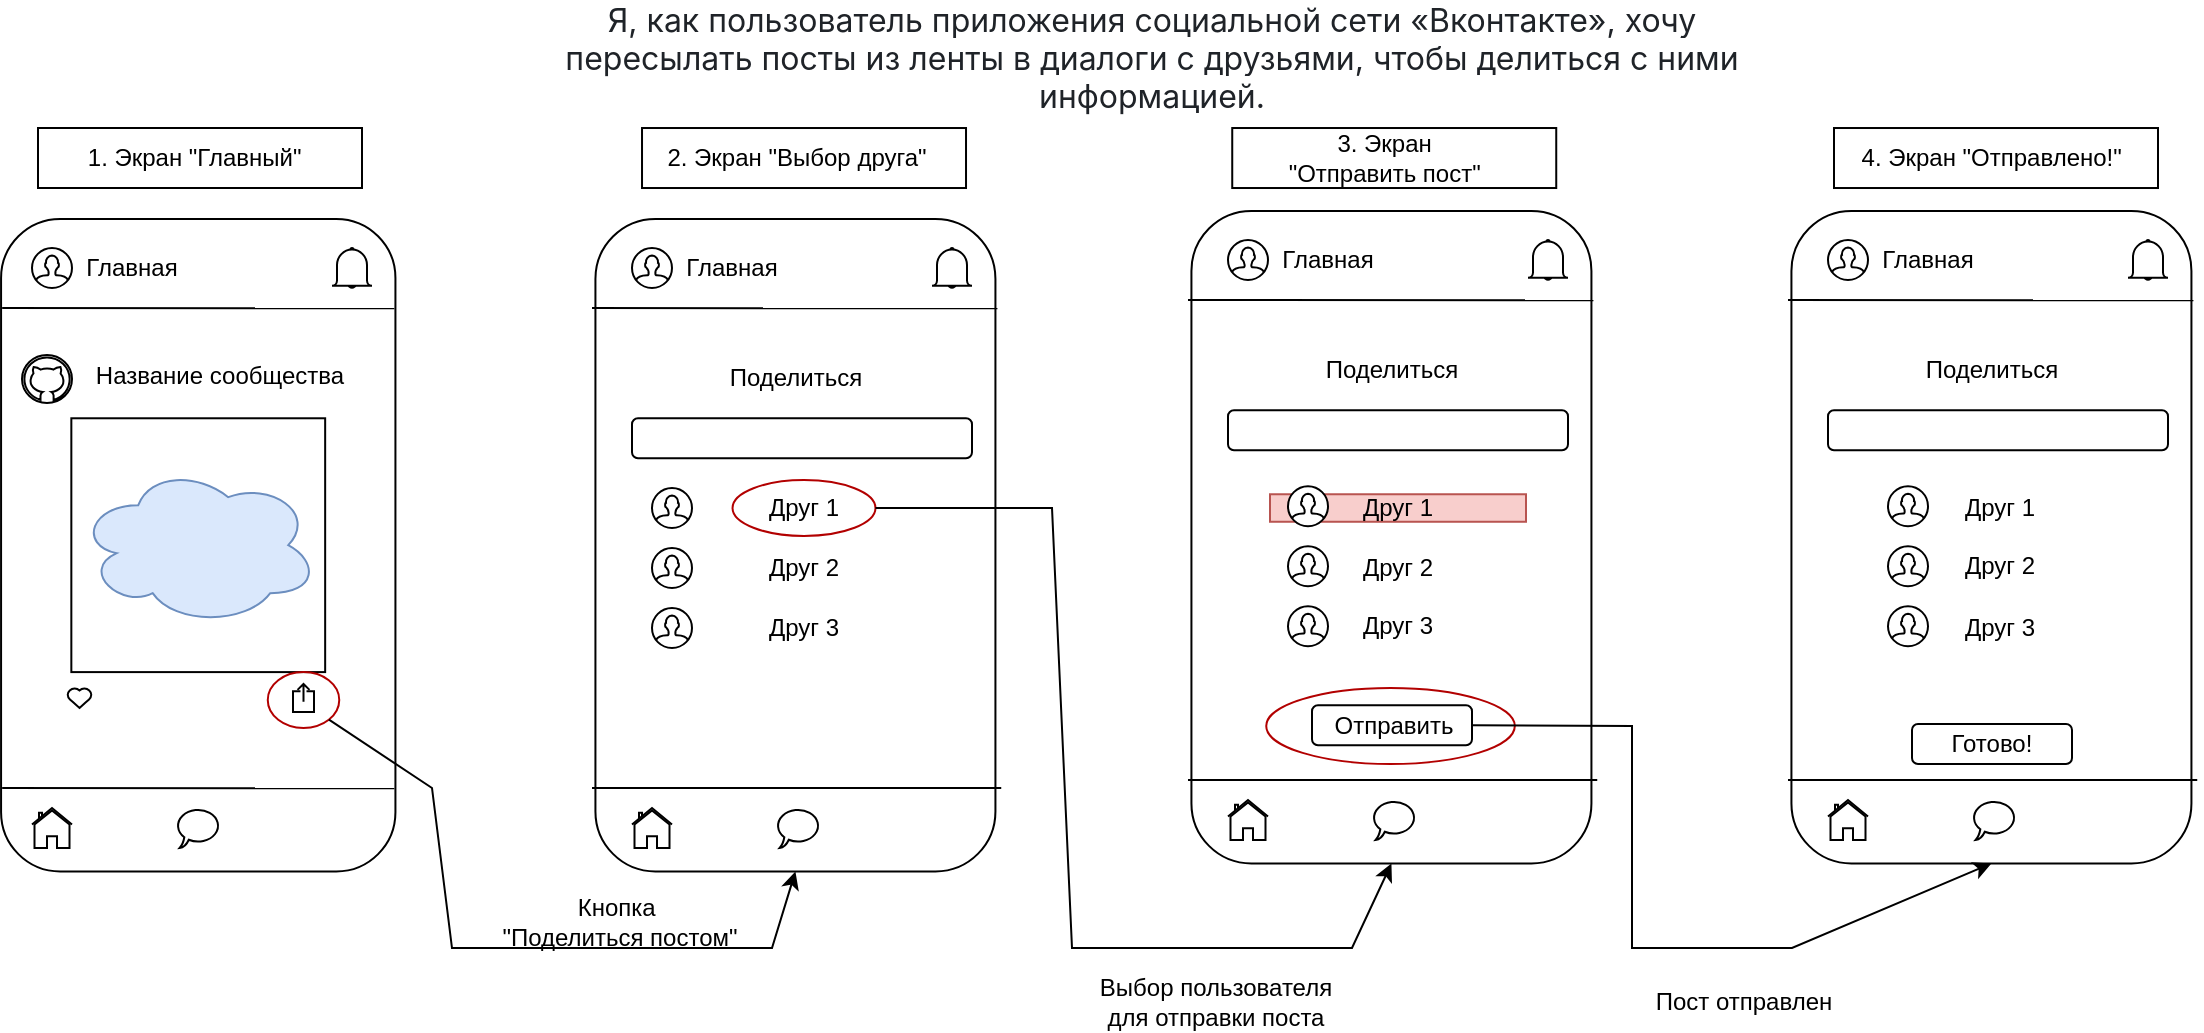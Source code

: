<mxfile version="24.8.0">
  <diagram name="Page-1" id="pLnqj0ZmoL0o-CIRCUhG">
    <mxGraphModel dx="1114" dy="2066" grid="1" gridSize="10" guides="1" tooltips="1" connect="1" arrows="1" fold="1" page="1" pageScale="1" pageWidth="1300" pageHeight="700" math="0" shadow="0">
      <root>
        <mxCell id="0" />
        <mxCell id="1" parent="0" />
        <mxCell id="-QncPaq0xCT176yH-oGc-1" value="&lt;span style=&quot;color: rgb(31, 35, 40); font-family: -apple-system, BlinkMacSystemFont, &amp;quot;Segoe UI&amp;quot;, &amp;quot;Noto Sans&amp;quot;, Helvetica, Arial, sans-serif, &amp;quot;Apple Color Emoji&amp;quot;, &amp;quot;Segoe UI Emoji&amp;quot;; font-size: 16px; text-align: start; background-color: rgb(255, 255, 255);&quot;&gt;Я, как пользователь приложения социальной сети «Вконтакте», хочу пересылать посты из ленты в диалоги с друзьями, чтобы делиться с ними информацией.&lt;/span&gt;" style="text;strokeColor=none;align=center;fillColor=none;html=1;verticalAlign=middle;whiteSpace=wrap;rounded=0;" parent="1" vertex="1">
          <mxGeometry x="320" y="-1300" width="640" height="30" as="geometry" />
        </mxCell>
        <mxCell id="-QncPaq0xCT176yH-oGc-4" value="" style="rounded=1;whiteSpace=wrap;html=1;rotation=90;" parent="1" vertex="1">
          <mxGeometry y="-1140" width="326.25" height="197.18" as="geometry" />
        </mxCell>
        <mxCell id="-QncPaq0xCT176yH-oGc-8" value="" style="endArrow=none;html=1;rounded=0;exitX=0.081;exitY=0.985;exitDx=0;exitDy=0;exitPerimeter=0;" parent="1" edge="1">
          <mxGeometry width="50" height="50" relative="1" as="geometry">
            <mxPoint x="65.073" y="-1159.999" as="sourcePoint" />
            <mxPoint x="261.17" y="-1159.89" as="targetPoint" />
          </mxGeometry>
        </mxCell>
        <mxCell id="-QncPaq0xCT176yH-oGc-10" value="Главная" style="text;strokeColor=none;align=center;fillColor=none;html=1;verticalAlign=middle;whiteSpace=wrap;rounded=0;" parent="1" vertex="1">
          <mxGeometry x="100" y="-1195" width="60" height="30" as="geometry" />
        </mxCell>
        <mxCell id="-QncPaq0xCT176yH-oGc-12" value="" style="html=1;verticalLabelPosition=bottom;align=center;labelBackgroundColor=#ffffff;verticalAlign=top;strokeWidth=1;shadow=0;shape=mxgraph.ios7.icons.user;" parent="1" vertex="1">
          <mxGeometry x="80" y="-1190" width="20" height="20" as="geometry" />
        </mxCell>
        <mxCell id="-QncPaq0xCT176yH-oGc-18" value="" style="html=1;verticalLabelPosition=bottom;align=center;labelBackgroundColor=#ffffff;verticalAlign=top;strokeWidth=1;shadow=0;dashed=0;shape=mxgraph.ios7.icons.bell;" parent="1" vertex="1">
          <mxGeometry x="230" y="-1190" width="20" height="20" as="geometry" />
        </mxCell>
        <mxCell id="-QncPaq0xCT176yH-oGc-19" value="" style="endArrow=none;html=1;rounded=0;exitX=0.081;exitY=0.985;exitDx=0;exitDy=0;exitPerimeter=0;" parent="1" edge="1">
          <mxGeometry width="50" height="50" relative="1" as="geometry">
            <mxPoint x="65.073" y="-919.999" as="sourcePoint" />
            <mxPoint x="261.17" y="-919.89" as="targetPoint" />
          </mxGeometry>
        </mxCell>
        <mxCell id="-QncPaq0xCT176yH-oGc-20" value="" style="html=1;verticalLabelPosition=bottom;align=center;labelBackgroundColor=#ffffff;verticalAlign=top;strokeWidth=1;shadow=0;dashed=0;shape=mxgraph.ios7.icons.home;" parent="1" vertex="1">
          <mxGeometry x="80" y="-910" width="20" height="20" as="geometry" />
        </mxCell>
        <mxCell id="-QncPaq0xCT176yH-oGc-22" value="" style="shape=image;html=1;verticalAlign=top;verticalLabelPosition=bottom;labelBackgroundColor=#ffffff;imageAspect=0;aspect=fixed;image=https://cdn4.iconfinder.com/data/icons/evil-icons-user-interface/64/magnifier-128.png" parent="1" vertex="1">
          <mxGeometry x="110" y="-914" width="28" height="28" as="geometry" />
        </mxCell>
        <mxCell id="-QncPaq0xCT176yH-oGc-24" value="" style="whiteSpace=wrap;html=1;shape=mxgraph.basic.oval_callout" parent="1" vertex="1">
          <mxGeometry x="151.97" y="-910" width="22.31" height="20" as="geometry" />
        </mxCell>
        <mxCell id="-QncPaq0xCT176yH-oGc-29" value="" style="shape=image;html=1;verticalAlign=top;verticalLabelPosition=bottom;labelBackgroundColor=#ffffff;imageAspect=0;aspect=fixed;image=https://cdn4.iconfinder.com/data/icons/evil-icons-user-interface/64/menu-128.png;imageBorder=none;imageBackground=none;" parent="1" vertex="1">
          <mxGeometry x="221" y="-910" width="24" height="24" as="geometry" />
        </mxCell>
        <mxCell id="-QncPaq0xCT176yH-oGc-32" value="Название сообщества&lt;div&gt;&lt;br&gt;&lt;/div&gt;" style="text;strokeColor=none;align=center;fillColor=none;html=1;verticalAlign=middle;whiteSpace=wrap;rounded=0;" parent="1" vertex="1">
          <mxGeometry x="110" y="-1126.25" width="128" height="13.75" as="geometry" />
        </mxCell>
        <mxCell id="-QncPaq0xCT176yH-oGc-33" value="" style="verticalLabelPosition=bottom;html=1;verticalAlign=top;align=center;shape=mxgraph.azure.github_code;pointerEvents=1;" parent="1" vertex="1">
          <mxGeometry x="75" y="-1136.5" width="25" height="24" as="geometry" />
        </mxCell>
        <mxCell id="-QncPaq0xCT176yH-oGc-36" value="" style="verticalLabelPosition=bottom;verticalAlign=top;html=1;shape=mxgraph.basic.heart" parent="1" vertex="1">
          <mxGeometry x="97.5" y="-970" width="12.5" height="10" as="geometry" />
        </mxCell>
        <mxCell id="-QncPaq0xCT176yH-oGc-37" value="" style="whiteSpace=wrap;html=1;aspect=fixed;" parent="1" vertex="1">
          <mxGeometry x="99.67" y="-1104.86" width="126.91" height="126.91" as="geometry" />
        </mxCell>
        <mxCell id="-QncPaq0xCT176yH-oGc-39" value="" style="html=1;verticalLabelPosition=bottom;align=center;labelBackgroundColor=#ffffff;verticalAlign=top;strokeWidth=1;shadow=0;dashed=0;shape=mxgraph.ios7.icons.share;" parent="1" vertex="1">
          <mxGeometry x="210.5" y="-972" width="10.5" height="14" as="geometry" />
        </mxCell>
        <mxCell id="-QncPaq0xCT176yH-oGc-44" value="" style="ellipse;whiteSpace=wrap;html=1;fillColor=none;fontColor=#ffffff;strokeColor=#B20000;" parent="1" vertex="1">
          <mxGeometry x="197.88" y="-977.95" width="35.75" height="27.95" as="geometry" />
        </mxCell>
        <mxCell id="-QncPaq0xCT176yH-oGc-45" value="" style="rounded=1;whiteSpace=wrap;html=1;rotation=90;" parent="1" vertex="1">
          <mxGeometry x="298.59" y="-1141.41" width="326.25" height="200" as="geometry" />
        </mxCell>
        <mxCell id="-QncPaq0xCT176yH-oGc-46" value="Главная" style="text;strokeColor=none;align=center;fillColor=none;html=1;verticalAlign=middle;whiteSpace=wrap;rounded=0;" parent="1" vertex="1">
          <mxGeometry x="400" y="-1195" width="60" height="30" as="geometry" />
        </mxCell>
        <mxCell id="-QncPaq0xCT176yH-oGc-47" value="" style="html=1;verticalLabelPosition=bottom;align=center;labelBackgroundColor=#ffffff;verticalAlign=top;strokeWidth=1;shadow=0;shape=mxgraph.ios7.icons.user;" parent="1" vertex="1">
          <mxGeometry x="380" y="-1190" width="20" height="20" as="geometry" />
        </mxCell>
        <mxCell id="-QncPaq0xCT176yH-oGc-48" value="" style="html=1;verticalLabelPosition=bottom;align=center;labelBackgroundColor=#ffffff;verticalAlign=top;strokeWidth=1;shadow=0;dashed=0;shape=mxgraph.ios7.icons.bell;" parent="1" vertex="1">
          <mxGeometry x="530" y="-1190" width="20" height="20" as="geometry" />
        </mxCell>
        <mxCell id="-QncPaq0xCT176yH-oGc-49" value="" style="html=1;verticalLabelPosition=bottom;align=center;labelBackgroundColor=#ffffff;verticalAlign=top;strokeWidth=1;shadow=0;dashed=0;shape=mxgraph.ios7.icons.home;" parent="1" vertex="1">
          <mxGeometry x="380" y="-910" width="20" height="20" as="geometry" />
        </mxCell>
        <mxCell id="-QncPaq0xCT176yH-oGc-50" value="" style="shape=image;html=1;verticalAlign=top;verticalLabelPosition=bottom;labelBackgroundColor=#ffffff;imageAspect=0;aspect=fixed;image=https://cdn4.iconfinder.com/data/icons/evil-icons-user-interface/64/magnifier-128.png" parent="1" vertex="1">
          <mxGeometry x="410" y="-914" width="28" height="28" as="geometry" />
        </mxCell>
        <mxCell id="-QncPaq0xCT176yH-oGc-51" value="" style="whiteSpace=wrap;html=1;shape=mxgraph.basic.oval_callout" parent="1" vertex="1">
          <mxGeometry x="451.97" y="-910" width="22.31" height="20" as="geometry" />
        </mxCell>
        <mxCell id="-QncPaq0xCT176yH-oGc-52" value="" style="shape=image;html=1;verticalAlign=top;verticalLabelPosition=bottom;labelBackgroundColor=#ffffff;imageAspect=0;aspect=fixed;image=https://cdn4.iconfinder.com/data/icons/evil-icons-user-interface/64/menu-128.png;imageBorder=none;imageBackground=none;" parent="1" vertex="1">
          <mxGeometry x="521" y="-910" width="24" height="24" as="geometry" />
        </mxCell>
        <mxCell id="-QncPaq0xCT176yH-oGc-58" value="" style="endArrow=none;html=1;rounded=0;entryX=0.137;entryY=-0.005;entryDx=0;entryDy=0;entryPerimeter=0;" parent="1" target="-QncPaq0xCT176yH-oGc-45" edge="1">
          <mxGeometry width="50" height="50" relative="1" as="geometry">
            <mxPoint x="360" y="-1160" as="sourcePoint" />
            <mxPoint x="430" y="-1160" as="targetPoint" />
          </mxGeometry>
        </mxCell>
        <mxCell id="-QncPaq0xCT176yH-oGc-59" value="" style="endArrow=none;html=1;rounded=0;entryX=0.137;entryY=-0.005;entryDx=0;entryDy=0;entryPerimeter=0;" parent="1" edge="1">
          <mxGeometry width="50" height="50" relative="1" as="geometry">
            <mxPoint x="360" y="-920" as="sourcePoint" />
            <mxPoint x="564.62" y="-920" as="targetPoint" />
          </mxGeometry>
        </mxCell>
        <mxCell id="-QncPaq0xCT176yH-oGc-61" value="" style="rounded=1;whiteSpace=wrap;html=1;" parent="1" vertex="1">
          <mxGeometry x="380" y="-1104.86" width="170" height="20" as="geometry" />
        </mxCell>
        <mxCell id="-QncPaq0xCT176yH-oGc-62" value="Поделиться" style="text;strokeColor=none;align=center;fillColor=none;html=1;verticalAlign=middle;whiteSpace=wrap;rounded=0;" parent="1" vertex="1">
          <mxGeometry x="397.71" y="-1131.38" width="128" height="13.75" as="geometry" />
        </mxCell>
        <mxCell id="-QncPaq0xCT176yH-oGc-64" value="" style="html=1;verticalLabelPosition=bottom;align=center;labelBackgroundColor=#ffffff;verticalAlign=top;strokeWidth=1;shadow=0;shape=mxgraph.ios7.icons.user;" parent="1" vertex="1">
          <mxGeometry x="390" y="-1070" width="20" height="20" as="geometry" />
        </mxCell>
        <mxCell id="-QncPaq0xCT176yH-oGc-65" value="" style="html=1;verticalLabelPosition=bottom;align=center;labelBackgroundColor=#ffffff;verticalAlign=top;strokeWidth=1;shadow=0;shape=mxgraph.ios7.icons.user;" parent="1" vertex="1">
          <mxGeometry x="390" y="-1040" width="20" height="20" as="geometry" />
        </mxCell>
        <mxCell id="-QncPaq0xCT176yH-oGc-66" value="" style="html=1;verticalLabelPosition=bottom;align=center;labelBackgroundColor=#ffffff;verticalAlign=top;strokeWidth=1;shadow=0;shape=mxgraph.ios7.icons.user;" parent="1" vertex="1">
          <mxGeometry x="390" y="-1010" width="20" height="20" as="geometry" />
        </mxCell>
        <mxCell id="-QncPaq0xCT176yH-oGc-69" value="Друг 1" style="text;strokeColor=none;align=center;fillColor=none;html=1;verticalAlign=middle;whiteSpace=wrap;rounded=0;" parent="1" vertex="1">
          <mxGeometry x="402" y="-1066.87" width="128" height="13.75" as="geometry" />
        </mxCell>
        <mxCell id="-QncPaq0xCT176yH-oGc-70" value="Друг 2" style="text;strokeColor=none;align=center;fillColor=none;html=1;verticalAlign=middle;whiteSpace=wrap;rounded=0;" parent="1" vertex="1">
          <mxGeometry x="402" y="-1036.87" width="128" height="13.75" as="geometry" />
        </mxCell>
        <mxCell id="-QncPaq0xCT176yH-oGc-71" value="Друг 3" style="text;strokeColor=none;align=center;fillColor=none;html=1;verticalAlign=middle;whiteSpace=wrap;rounded=0;" parent="1" vertex="1">
          <mxGeometry x="402" y="-1006.87" width="128" height="13.75" as="geometry" />
        </mxCell>
        <mxCell id="-QncPaq0xCT176yH-oGc-72" value="" style="ellipse;whiteSpace=wrap;html=1;fillColor=none;fontColor=#ffffff;strokeColor=#B20000;" parent="1" vertex="1">
          <mxGeometry x="430.27" y="-1073.97" width="71.47" height="27.95" as="geometry" />
        </mxCell>
        <mxCell id="-QncPaq0xCT176yH-oGc-74" value="" style="endArrow=classic;html=1;rounded=0;exitX=1;exitY=1;exitDx=0;exitDy=0;entryX=1;entryY=0.5;entryDx=0;entryDy=0;strokeWidth=1;" parent="1" source="-QncPaq0xCT176yH-oGc-44" target="-QncPaq0xCT176yH-oGc-45" edge="1">
          <mxGeometry width="50" height="50" relative="1" as="geometry">
            <mxPoint x="260" y="-1000" as="sourcePoint" />
            <mxPoint x="310" y="-1050" as="targetPoint" />
            <Array as="points">
              <mxPoint x="280" y="-920" />
              <mxPoint x="290" y="-840" />
              <mxPoint x="450" y="-840" />
            </Array>
          </mxGeometry>
        </mxCell>
        <mxCell id="-QncPaq0xCT176yH-oGc-75" value="" style="shape=image;html=1;verticalAlign=top;verticalLabelPosition=bottom;labelBackgroundColor=#ffffff;imageAspect=0;aspect=fixed;image=https://cdn4.iconfinder.com/data/icons/evil-icons-user-interface/64/magnifier-128.png" parent="1" vertex="1">
          <mxGeometry x="382.86" y="-1104" width="19.14" height="19.14" as="geometry" />
        </mxCell>
        <mxCell id="-QncPaq0xCT176yH-oGc-77" value="" style="rounded=1;whiteSpace=wrap;html=1;rotation=90;" parent="1" vertex="1">
          <mxGeometry x="596.59" y="-1145.41" width="326.25" height="200" as="geometry" />
        </mxCell>
        <mxCell id="-QncPaq0xCT176yH-oGc-78" value="Главная" style="text;strokeColor=none;align=center;fillColor=none;html=1;verticalAlign=middle;whiteSpace=wrap;rounded=0;" parent="1" vertex="1">
          <mxGeometry x="698" y="-1199" width="60" height="30" as="geometry" />
        </mxCell>
        <mxCell id="-QncPaq0xCT176yH-oGc-79" value="" style="html=1;verticalLabelPosition=bottom;align=center;labelBackgroundColor=#ffffff;verticalAlign=top;strokeWidth=1;shadow=0;shape=mxgraph.ios7.icons.user;" parent="1" vertex="1">
          <mxGeometry x="678" y="-1194" width="20" height="20" as="geometry" />
        </mxCell>
        <mxCell id="-QncPaq0xCT176yH-oGc-80" value="" style="html=1;verticalLabelPosition=bottom;align=center;labelBackgroundColor=#ffffff;verticalAlign=top;strokeWidth=1;shadow=0;dashed=0;shape=mxgraph.ios7.icons.bell;" parent="1" vertex="1">
          <mxGeometry x="828" y="-1194" width="20" height="20" as="geometry" />
        </mxCell>
        <mxCell id="-QncPaq0xCT176yH-oGc-81" value="" style="html=1;verticalLabelPosition=bottom;align=center;labelBackgroundColor=#ffffff;verticalAlign=top;strokeWidth=1;shadow=0;dashed=0;shape=mxgraph.ios7.icons.home;" parent="1" vertex="1">
          <mxGeometry x="678" y="-914" width="20" height="20" as="geometry" />
        </mxCell>
        <mxCell id="-QncPaq0xCT176yH-oGc-82" value="" style="shape=image;html=1;verticalAlign=top;verticalLabelPosition=bottom;labelBackgroundColor=#ffffff;imageAspect=0;aspect=fixed;image=https://cdn4.iconfinder.com/data/icons/evil-icons-user-interface/64/magnifier-128.png" parent="1" vertex="1">
          <mxGeometry x="708" y="-918" width="28" height="28" as="geometry" />
        </mxCell>
        <mxCell id="-QncPaq0xCT176yH-oGc-83" value="" style="whiteSpace=wrap;html=1;shape=mxgraph.basic.oval_callout" parent="1" vertex="1">
          <mxGeometry x="749.97" y="-914" width="22.31" height="20" as="geometry" />
        </mxCell>
        <mxCell id="-QncPaq0xCT176yH-oGc-84" value="" style="shape=image;html=1;verticalAlign=top;verticalLabelPosition=bottom;labelBackgroundColor=#ffffff;imageAspect=0;aspect=fixed;image=https://cdn4.iconfinder.com/data/icons/evil-icons-user-interface/64/menu-128.png;imageBorder=none;imageBackground=none;" parent="1" vertex="1">
          <mxGeometry x="819" y="-914" width="24" height="24" as="geometry" />
        </mxCell>
        <mxCell id="-QncPaq0xCT176yH-oGc-85" value="" style="endArrow=none;html=1;rounded=0;entryX=0.137;entryY=-0.005;entryDx=0;entryDy=0;entryPerimeter=0;" parent="1" target="-QncPaq0xCT176yH-oGc-77" edge="1">
          <mxGeometry width="50" height="50" relative="1" as="geometry">
            <mxPoint x="658" y="-1164" as="sourcePoint" />
            <mxPoint x="728" y="-1164" as="targetPoint" />
          </mxGeometry>
        </mxCell>
        <mxCell id="-QncPaq0xCT176yH-oGc-86" value="" style="endArrow=none;html=1;rounded=0;entryX=0.137;entryY=-0.005;entryDx=0;entryDy=0;entryPerimeter=0;" parent="1" edge="1">
          <mxGeometry width="50" height="50" relative="1" as="geometry">
            <mxPoint x="658" y="-924" as="sourcePoint" />
            <mxPoint x="862.62" y="-924" as="targetPoint" />
          </mxGeometry>
        </mxCell>
        <mxCell id="-QncPaq0xCT176yH-oGc-87" value="" style="rounded=1;whiteSpace=wrap;html=1;" parent="1" vertex="1">
          <mxGeometry x="678" y="-1108.86" width="170" height="20" as="geometry" />
        </mxCell>
        <mxCell id="-QncPaq0xCT176yH-oGc-88" value="Поделиться" style="text;strokeColor=none;align=center;fillColor=none;html=1;verticalAlign=middle;whiteSpace=wrap;rounded=0;" parent="1" vertex="1">
          <mxGeometry x="695.71" y="-1135.38" width="128" height="13.75" as="geometry" />
        </mxCell>
        <mxCell id="-QncPaq0xCT176yH-oGc-89" value="Друг 1" style="text;strokeColor=#b85450;align=center;fillColor=#f8cecc;html=1;verticalAlign=middle;whiteSpace=wrap;rounded=0;" parent="1" vertex="1">
          <mxGeometry x="699" y="-1066.87" width="128" height="13.75" as="geometry" />
        </mxCell>
        <mxCell id="-QncPaq0xCT176yH-oGc-90" value="Друг 2" style="text;strokeColor=none;align=center;fillColor=none;html=1;verticalAlign=middle;whiteSpace=wrap;rounded=0;" parent="1" vertex="1">
          <mxGeometry x="699" y="-1036.87" width="128" height="13.75" as="geometry" />
        </mxCell>
        <mxCell id="-QncPaq0xCT176yH-oGc-91" value="Друг 3" style="text;strokeColor=none;align=center;fillColor=none;html=1;verticalAlign=middle;whiteSpace=wrap;rounded=0;" parent="1" vertex="1">
          <mxGeometry x="699" y="-1007.74" width="128" height="13.75" as="geometry" />
        </mxCell>
        <mxCell id="-QncPaq0xCT176yH-oGc-92" value="" style="endArrow=classic;html=1;rounded=0;entryX=1;entryY=0.5;entryDx=0;entryDy=0;strokeWidth=1;" parent="1" target="-QncPaq0xCT176yH-oGc-77" edge="1" source="-QncPaq0xCT176yH-oGc-72">
          <mxGeometry width="50" height="50" relative="1" as="geometry">
            <mxPoint x="560" y="-1045" as="sourcePoint" />
            <mxPoint x="608" y="-1054" as="targetPoint" />
            <Array as="points">
              <mxPoint x="590" y="-1060" />
              <mxPoint x="600" y="-840" />
              <mxPoint x="740" y="-840" />
            </Array>
          </mxGeometry>
        </mxCell>
        <mxCell id="-QncPaq0xCT176yH-oGc-93" value="" style="shape=image;html=1;verticalAlign=top;verticalLabelPosition=bottom;labelBackgroundColor=#ffffff;imageAspect=0;aspect=fixed;image=https://cdn4.iconfinder.com/data/icons/evil-icons-user-interface/64/magnifier-128.png" parent="1" vertex="1">
          <mxGeometry x="680.86" y="-1108" width="19.14" height="19.14" as="geometry" />
        </mxCell>
        <mxCell id="-QncPaq0xCT176yH-oGc-94" value="" style="html=1;verticalLabelPosition=bottom;align=center;labelBackgroundColor=#ffffff;verticalAlign=top;strokeWidth=1;shadow=0;shape=mxgraph.ios7.icons.user;" parent="1" vertex="1">
          <mxGeometry x="708" y="-1070.87" width="20" height="20" as="geometry" />
        </mxCell>
        <mxCell id="-QncPaq0xCT176yH-oGc-95" value="" style="html=1;verticalLabelPosition=bottom;align=center;labelBackgroundColor=#ffffff;verticalAlign=top;strokeWidth=1;shadow=0;shape=mxgraph.ios7.icons.user;" parent="1" vertex="1">
          <mxGeometry x="708" y="-1040.87" width="20" height="20" as="geometry" />
        </mxCell>
        <mxCell id="-QncPaq0xCT176yH-oGc-96" value="" style="html=1;verticalLabelPosition=bottom;align=center;labelBackgroundColor=#ffffff;verticalAlign=top;strokeWidth=1;shadow=0;shape=mxgraph.ios7.icons.user;" parent="1" vertex="1">
          <mxGeometry x="708" y="-1010.87" width="20" height="20" as="geometry" />
        </mxCell>
        <mxCell id="-QncPaq0xCT176yH-oGc-97" value="" style="rounded=1;whiteSpace=wrap;html=1;" parent="1" vertex="1">
          <mxGeometry x="720" y="-961.41" width="80" height="20" as="geometry" />
        </mxCell>
        <mxCell id="-QncPaq0xCT176yH-oGc-98" value="Отправить" style="text;strokeColor=none;align=center;fillColor=none;html=1;verticalAlign=middle;whiteSpace=wrap;rounded=0;" parent="1" vertex="1">
          <mxGeometry x="697.12" y="-958.0" width="128" height="13.75" as="geometry" />
        </mxCell>
        <mxCell id="-QncPaq0xCT176yH-oGc-99" value="" style="ellipse;whiteSpace=wrap;html=1;fillColor=none;fontColor=#ffffff;strokeColor=#B20000;" parent="1" vertex="1">
          <mxGeometry x="697.12" y="-970" width="124.29" height="38" as="geometry" />
        </mxCell>
        <mxCell id="-QncPaq0xCT176yH-oGc-100" value="" style="rounded=1;whiteSpace=wrap;html=1;rotation=90;" parent="1" vertex="1">
          <mxGeometry x="896.59" y="-1145.41" width="326.25" height="200" as="geometry" />
        </mxCell>
        <mxCell id="-QncPaq0xCT176yH-oGc-101" value="Главная" style="text;strokeColor=none;align=center;fillColor=none;html=1;verticalAlign=middle;whiteSpace=wrap;rounded=0;" parent="1" vertex="1">
          <mxGeometry x="998" y="-1199" width="60" height="30" as="geometry" />
        </mxCell>
        <mxCell id="-QncPaq0xCT176yH-oGc-102" value="" style="html=1;verticalLabelPosition=bottom;align=center;labelBackgroundColor=#ffffff;verticalAlign=top;strokeWidth=1;shadow=0;shape=mxgraph.ios7.icons.user;" parent="1" vertex="1">
          <mxGeometry x="978" y="-1194" width="20" height="20" as="geometry" />
        </mxCell>
        <mxCell id="-QncPaq0xCT176yH-oGc-103" value="" style="html=1;verticalLabelPosition=bottom;align=center;labelBackgroundColor=#ffffff;verticalAlign=top;strokeWidth=1;shadow=0;dashed=0;shape=mxgraph.ios7.icons.bell;" parent="1" vertex="1">
          <mxGeometry x="1128" y="-1194" width="20" height="20" as="geometry" />
        </mxCell>
        <mxCell id="-QncPaq0xCT176yH-oGc-104" value="" style="html=1;verticalLabelPosition=bottom;align=center;labelBackgroundColor=#ffffff;verticalAlign=top;strokeWidth=1;shadow=0;dashed=0;shape=mxgraph.ios7.icons.home;" parent="1" vertex="1">
          <mxGeometry x="978" y="-914" width="20" height="20" as="geometry" />
        </mxCell>
        <mxCell id="-QncPaq0xCT176yH-oGc-105" value="" style="shape=image;html=1;verticalAlign=top;verticalLabelPosition=bottom;labelBackgroundColor=#ffffff;imageAspect=0;aspect=fixed;image=https://cdn4.iconfinder.com/data/icons/evil-icons-user-interface/64/magnifier-128.png" parent="1" vertex="1">
          <mxGeometry x="1008" y="-918" width="28" height="28" as="geometry" />
        </mxCell>
        <mxCell id="-QncPaq0xCT176yH-oGc-106" value="" style="whiteSpace=wrap;html=1;shape=mxgraph.basic.oval_callout" parent="1" vertex="1">
          <mxGeometry x="1049.97" y="-914" width="22.31" height="20" as="geometry" />
        </mxCell>
        <mxCell id="-QncPaq0xCT176yH-oGc-107" value="" style="shape=image;html=1;verticalAlign=top;verticalLabelPosition=bottom;labelBackgroundColor=#ffffff;imageAspect=0;aspect=fixed;image=https://cdn4.iconfinder.com/data/icons/evil-icons-user-interface/64/menu-128.png;imageBorder=none;imageBackground=none;" parent="1" vertex="1">
          <mxGeometry x="1119" y="-914" width="24" height="24" as="geometry" />
        </mxCell>
        <mxCell id="-QncPaq0xCT176yH-oGc-108" value="" style="endArrow=none;html=1;rounded=0;entryX=0.137;entryY=-0.005;entryDx=0;entryDy=0;entryPerimeter=0;" parent="1" target="-QncPaq0xCT176yH-oGc-100" edge="1">
          <mxGeometry width="50" height="50" relative="1" as="geometry">
            <mxPoint x="958" y="-1164" as="sourcePoint" />
            <mxPoint x="1028" y="-1164" as="targetPoint" />
          </mxGeometry>
        </mxCell>
        <mxCell id="-QncPaq0xCT176yH-oGc-109" value="" style="endArrow=none;html=1;rounded=0;entryX=0.137;entryY=-0.005;entryDx=0;entryDy=0;entryPerimeter=0;" parent="1" edge="1">
          <mxGeometry width="50" height="50" relative="1" as="geometry">
            <mxPoint x="958" y="-924" as="sourcePoint" />
            <mxPoint x="1162.62" y="-924" as="targetPoint" />
          </mxGeometry>
        </mxCell>
        <mxCell id="-QncPaq0xCT176yH-oGc-110" value="" style="rounded=1;whiteSpace=wrap;html=1;" parent="1" vertex="1">
          <mxGeometry x="978" y="-1108.86" width="170" height="20" as="geometry" />
        </mxCell>
        <mxCell id="-QncPaq0xCT176yH-oGc-111" value="Поделиться" style="text;strokeColor=none;align=center;fillColor=none;html=1;verticalAlign=middle;whiteSpace=wrap;rounded=0;" parent="1" vertex="1">
          <mxGeometry x="995.71" y="-1135.38" width="128" height="13.75" as="geometry" />
        </mxCell>
        <mxCell id="-QncPaq0xCT176yH-oGc-112" value="Друг 1" style="text;strokeColor=none;align=center;fillColor=none;html=1;verticalAlign=middle;whiteSpace=wrap;rounded=0;" parent="1" vertex="1">
          <mxGeometry x="1000" y="-1066.87" width="128" height="13.75" as="geometry" />
        </mxCell>
        <mxCell id="-QncPaq0xCT176yH-oGc-113" value="Друг 2" style="text;strokeColor=none;align=center;fillColor=none;html=1;verticalAlign=middle;whiteSpace=wrap;rounded=0;" parent="1" vertex="1">
          <mxGeometry x="1000" y="-1037.74" width="128" height="13.75" as="geometry" />
        </mxCell>
        <mxCell id="-QncPaq0xCT176yH-oGc-114" value="Друг 3" style="text;strokeColor=none;align=center;fillColor=none;html=1;verticalAlign=middle;whiteSpace=wrap;rounded=0;" parent="1" vertex="1">
          <mxGeometry x="1000" y="-1006.87" width="128" height="13.75" as="geometry" />
        </mxCell>
        <mxCell id="-QncPaq0xCT176yH-oGc-115" value="" style="endArrow=classic;html=1;rounded=0;entryX=1;entryY=0.5;entryDx=0;entryDy=0;exitX=1;exitY=0.5;exitDx=0;exitDy=0;strokeWidth=1;" parent="1" target="-QncPaq0xCT176yH-oGc-100" edge="1" source="-QncPaq0xCT176yH-oGc-97">
          <mxGeometry width="50" height="50" relative="1" as="geometry">
            <mxPoint x="790" y="-940" as="sourcePoint" />
            <mxPoint x="908" y="-1054" as="targetPoint" />
            <Array as="points">
              <mxPoint x="880" y="-951" />
              <mxPoint x="880" y="-840" />
              <mxPoint x="960" y="-840" />
            </Array>
          </mxGeometry>
        </mxCell>
        <mxCell id="-QncPaq0xCT176yH-oGc-116" value="" style="shape=image;html=1;verticalAlign=top;verticalLabelPosition=bottom;labelBackgroundColor=#ffffff;imageAspect=0;aspect=fixed;image=https://cdn4.iconfinder.com/data/icons/evil-icons-user-interface/64/magnifier-128.png" parent="1" vertex="1">
          <mxGeometry x="980.86" y="-1108" width="19.14" height="19.14" as="geometry" />
        </mxCell>
        <mxCell id="-QncPaq0xCT176yH-oGc-117" value="" style="html=1;verticalLabelPosition=bottom;align=center;labelBackgroundColor=#ffffff;verticalAlign=top;strokeWidth=1;shadow=0;shape=mxgraph.ios7.icons.user;" parent="1" vertex="1">
          <mxGeometry x="1008" y="-1070.87" width="20" height="20" as="geometry" />
        </mxCell>
        <mxCell id="-QncPaq0xCT176yH-oGc-118" value="" style="html=1;verticalLabelPosition=bottom;align=center;labelBackgroundColor=#ffffff;verticalAlign=top;strokeWidth=1;shadow=0;shape=mxgraph.ios7.icons.user;" parent="1" vertex="1">
          <mxGeometry x="1008" y="-1040.87" width="20" height="20" as="geometry" />
        </mxCell>
        <mxCell id="-QncPaq0xCT176yH-oGc-119" value="" style="html=1;verticalLabelPosition=bottom;align=center;labelBackgroundColor=#ffffff;verticalAlign=top;strokeWidth=1;shadow=0;shape=mxgraph.ios7.icons.user;" parent="1" vertex="1">
          <mxGeometry x="1008" y="-1010.87" width="20" height="20" as="geometry" />
        </mxCell>
        <mxCell id="-QncPaq0xCT176yH-oGc-121" value="" style="rounded=1;whiteSpace=wrap;html=1;" parent="1" vertex="1">
          <mxGeometry x="1020" y="-952" width="80" height="20" as="geometry" />
        </mxCell>
        <mxCell id="-QncPaq0xCT176yH-oGc-122" value="Готово!" style="text;strokeColor=none;align=center;fillColor=none;html=1;verticalAlign=middle;whiteSpace=wrap;rounded=0;" parent="1" vertex="1">
          <mxGeometry x="995.71" y="-948.87" width="128" height="13.75" as="geometry" />
        </mxCell>
        <mxCell id="zYGzNhEF1717iJkyMXJU-1" value="" style="rounded=0;whiteSpace=wrap;html=1;" vertex="1" parent="1">
          <mxGeometry x="83" y="-1250" width="162" height="30" as="geometry" />
        </mxCell>
        <mxCell id="zYGzNhEF1717iJkyMXJU-2" value="1. Экран &quot;Главный&quot;&amp;nbsp;" style="text;strokeColor=none;align=center;fillColor=none;html=1;verticalAlign=middle;whiteSpace=wrap;rounded=0;" vertex="1" parent="1">
          <mxGeometry x="98.58" y="-1241.87" width="128" height="13.75" as="geometry" />
        </mxCell>
        <mxCell id="zYGzNhEF1717iJkyMXJU-3" value="" style="rounded=0;whiteSpace=wrap;html=1;" vertex="1" parent="1">
          <mxGeometry x="385.01" y="-1249.99" width="162" height="30" as="geometry" />
        </mxCell>
        <mxCell id="zYGzNhEF1717iJkyMXJU-4" value="2. Экран &quot;Выбор друга&quot;" style="text;strokeColor=none;align=center;fillColor=none;html=1;verticalAlign=middle;whiteSpace=wrap;rounded=0;" vertex="1" parent="1">
          <mxGeometry x="382.86" y="-1241.87" width="159.41" height="13.75" as="geometry" />
        </mxCell>
        <mxCell id="zYGzNhEF1717iJkyMXJU-5" value="" style="rounded=0;whiteSpace=wrap;html=1;" vertex="1" parent="1">
          <mxGeometry x="680.12" y="-1249.99" width="162" height="30" as="geometry" />
        </mxCell>
        <mxCell id="zYGzNhEF1717iJkyMXJU-6" value="3. Экран&amp;nbsp;&lt;div&gt;&quot;Отправить пост&quot;&amp;nbsp;&lt;/div&gt;" style="text;strokeColor=none;align=center;fillColor=none;html=1;verticalAlign=middle;whiteSpace=wrap;rounded=0;" vertex="1" parent="1">
          <mxGeometry x="685.71" y="-1241.88" width="144.3" height="13.75" as="geometry" />
        </mxCell>
        <mxCell id="zYGzNhEF1717iJkyMXJU-7" value="" style="rounded=0;whiteSpace=wrap;html=1;" vertex="1" parent="1">
          <mxGeometry x="981" y="-1249.99" width="162" height="30" as="geometry" />
        </mxCell>
        <mxCell id="zYGzNhEF1717iJkyMXJU-8" value="4. Экран &quot;Отправлено!&quot;&amp;nbsp;" style="text;strokeColor=none;align=center;fillColor=none;html=1;verticalAlign=middle;whiteSpace=wrap;rounded=0;" vertex="1" parent="1">
          <mxGeometry x="985.29" y="-1241.88" width="153.42" height="13.75" as="geometry" />
        </mxCell>
        <mxCell id="zYGzNhEF1717iJkyMXJU-10" value="" style="ellipse;shape=cloud;whiteSpace=wrap;html=1;fillColor=#dae8fc;strokeColor=#6c8ebf;" vertex="1" parent="1">
          <mxGeometry x="103.13" y="-1081.41" width="120" height="80" as="geometry" />
        </mxCell>
        <mxCell id="zYGzNhEF1717iJkyMXJU-11" value="Кнопка&amp;nbsp;&lt;div&gt;&quot;Поделиться постом&quot;&lt;/div&gt;" style="text;strokeColor=none;align=center;fillColor=none;html=1;verticalAlign=middle;whiteSpace=wrap;rounded=0;" vertex="1" parent="1">
          <mxGeometry x="310.0" y="-860" width="128" height="13.75" as="geometry" />
        </mxCell>
        <mxCell id="zYGzNhEF1717iJkyMXJU-19" value="Выбор пользователя&lt;div&gt;для отправки&amp;nbsp;&lt;span style=&quot;background-color: initial;&quot;&gt;поста&lt;/span&gt;&lt;/div&gt;" style="text;strokeColor=none;align=center;fillColor=none;html=1;verticalAlign=middle;whiteSpace=wrap;rounded=0;" vertex="1" parent="1">
          <mxGeometry x="608" y="-820" width="128" height="13.75" as="geometry" />
        </mxCell>
        <mxCell id="zYGzNhEF1717iJkyMXJU-23" value="Пост отправлен" style="text;strokeColor=none;align=center;fillColor=none;html=1;verticalAlign=middle;whiteSpace=wrap;rounded=0;" vertex="1" parent="1">
          <mxGeometry x="872" y="-820" width="128" height="13.75" as="geometry" />
        </mxCell>
      </root>
    </mxGraphModel>
  </diagram>
</mxfile>
